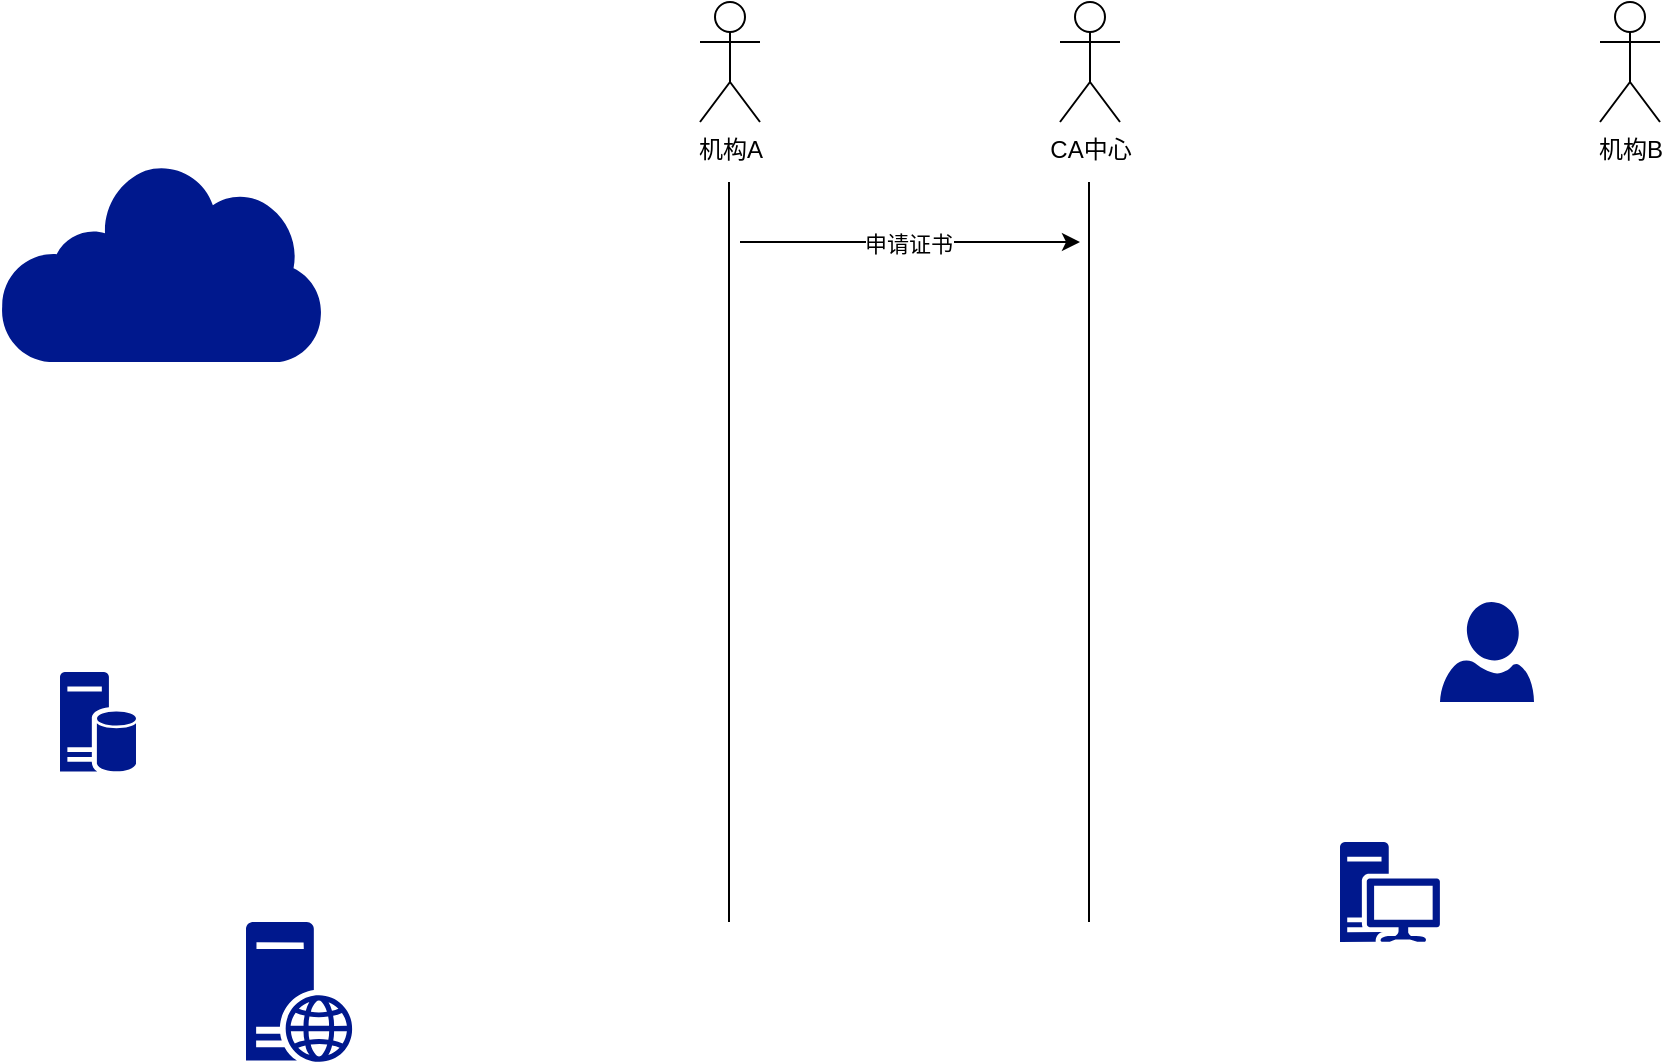 <mxfile version="24.6.2" type="github">
  <diagram name="第 1 页" id="yPfUAUeXSrQnQ1OBQEqH">
    <mxGraphModel dx="2309" dy="823" grid="1" gridSize="10" guides="1" tooltips="1" connect="1" arrows="1" fold="1" page="1" pageScale="1" pageWidth="827" pageHeight="1169" math="0" shadow="0">
      <root>
        <mxCell id="0" />
        <mxCell id="1" parent="0" />
        <object label="机构A" id="vHTpHwCi1XQWNLg5JPhF-3">
          <mxCell style="shape=umlActor;verticalLabelPosition=bottom;verticalAlign=top;html=1;outlineConnect=0;movable=1;resizable=1;rotatable=1;deletable=1;editable=1;locked=0;connectable=1;" parent="1" vertex="1">
            <mxGeometry x="120" y="200" width="30" height="60" as="geometry" />
          </mxCell>
        </object>
        <mxCell id="vHTpHwCi1XQWNLg5JPhF-5" value="机构B" style="shape=umlActor;verticalLabelPosition=bottom;verticalAlign=top;html=1;outlineConnect=0;" parent="1" vertex="1">
          <mxGeometry x="570" y="200" width="30" height="60" as="geometry" />
        </mxCell>
        <mxCell id="vHTpHwCi1XQWNLg5JPhF-6" value="" style="endArrow=none;html=1;rounded=0;" parent="1" edge="1">
          <mxGeometry width="50" height="50" relative="1" as="geometry">
            <mxPoint x="134.5" y="660" as="sourcePoint" />
            <mxPoint x="134.5" y="290" as="targetPoint" />
          </mxGeometry>
        </mxCell>
        <mxCell id="MCdk1gzpMtM_U1JSzoyn-1" value="CA中心" style="shape=umlActor;verticalLabelPosition=bottom;verticalAlign=top;html=1;outlineConnect=0;" vertex="1" parent="1">
          <mxGeometry x="300" y="200" width="30" height="60" as="geometry" />
        </mxCell>
        <mxCell id="MCdk1gzpMtM_U1JSzoyn-2" value="" style="endArrow=none;html=1;rounded=0;" edge="1" parent="1">
          <mxGeometry width="50" height="50" relative="1" as="geometry">
            <mxPoint x="314.5" y="660" as="sourcePoint" />
            <mxPoint x="314.5" y="290" as="targetPoint" />
          </mxGeometry>
        </mxCell>
        <mxCell id="MCdk1gzpMtM_U1JSzoyn-3" value="" style="endArrow=classic;html=1;rounded=0;" edge="1" parent="1">
          <mxGeometry width="50" height="50" relative="1" as="geometry">
            <mxPoint x="140" y="320" as="sourcePoint" />
            <mxPoint x="310" y="320" as="targetPoint" />
          </mxGeometry>
        </mxCell>
        <mxCell id="MCdk1gzpMtM_U1JSzoyn-4" value="申请证书" style="edgeLabel;html=1;align=center;verticalAlign=middle;resizable=0;points=[];" vertex="1" connectable="0" parent="MCdk1gzpMtM_U1JSzoyn-3">
          <mxGeometry x="-0.014" y="-1" relative="1" as="geometry">
            <mxPoint as="offset" />
          </mxGeometry>
        </mxCell>
        <mxCell id="MCdk1gzpMtM_U1JSzoyn-5" value="" style="sketch=0;aspect=fixed;pointerEvents=1;shadow=0;dashed=0;html=1;strokeColor=none;labelPosition=center;verticalLabelPosition=bottom;verticalAlign=top;align=center;fillColor=#00188D;shape=mxgraph.mscae.enterprise.internet" vertex="1" parent="1">
          <mxGeometry x="-230" y="280" width="161.29" height="100" as="geometry" />
        </mxCell>
        <mxCell id="MCdk1gzpMtM_U1JSzoyn-6" value="" style="sketch=0;aspect=fixed;pointerEvents=1;shadow=0;dashed=0;html=1;strokeColor=none;labelPosition=center;verticalLabelPosition=bottom;verticalAlign=top;align=center;fillColor=#00188D;shape=mxgraph.mscae.enterprise.database_server" vertex="1" parent="1">
          <mxGeometry x="-200" y="535" width="38" height="50" as="geometry" />
        </mxCell>
        <mxCell id="MCdk1gzpMtM_U1JSzoyn-7" value="" style="sketch=0;aspect=fixed;pointerEvents=1;shadow=0;dashed=0;html=1;strokeColor=none;labelPosition=center;verticalLabelPosition=bottom;verticalAlign=top;align=center;fillColor=#00188D;shape=mxgraph.mscae.enterprise.web_server" vertex="1" parent="1">
          <mxGeometry x="-107" y="660" width="53.2" height="70" as="geometry" />
        </mxCell>
        <mxCell id="MCdk1gzpMtM_U1JSzoyn-8" value="" style="sketch=0;aspect=fixed;pointerEvents=1;shadow=0;dashed=0;html=1;strokeColor=none;labelPosition=center;verticalLabelPosition=bottom;verticalAlign=top;align=center;fillColor=#00188D;shape=mxgraph.azure.user" vertex="1" parent="1">
          <mxGeometry x="490" y="500" width="47" height="50" as="geometry" />
        </mxCell>
        <mxCell id="MCdk1gzpMtM_U1JSzoyn-9" value="" style="sketch=0;aspect=fixed;pointerEvents=1;shadow=0;dashed=0;html=1;strokeColor=none;labelPosition=center;verticalLabelPosition=bottom;verticalAlign=top;align=center;fillColor=#00188D;shape=mxgraph.mscae.enterprise.workstation_client" vertex="1" parent="1">
          <mxGeometry x="440" y="620" width="50" height="50" as="geometry" />
        </mxCell>
      </root>
    </mxGraphModel>
  </diagram>
</mxfile>
